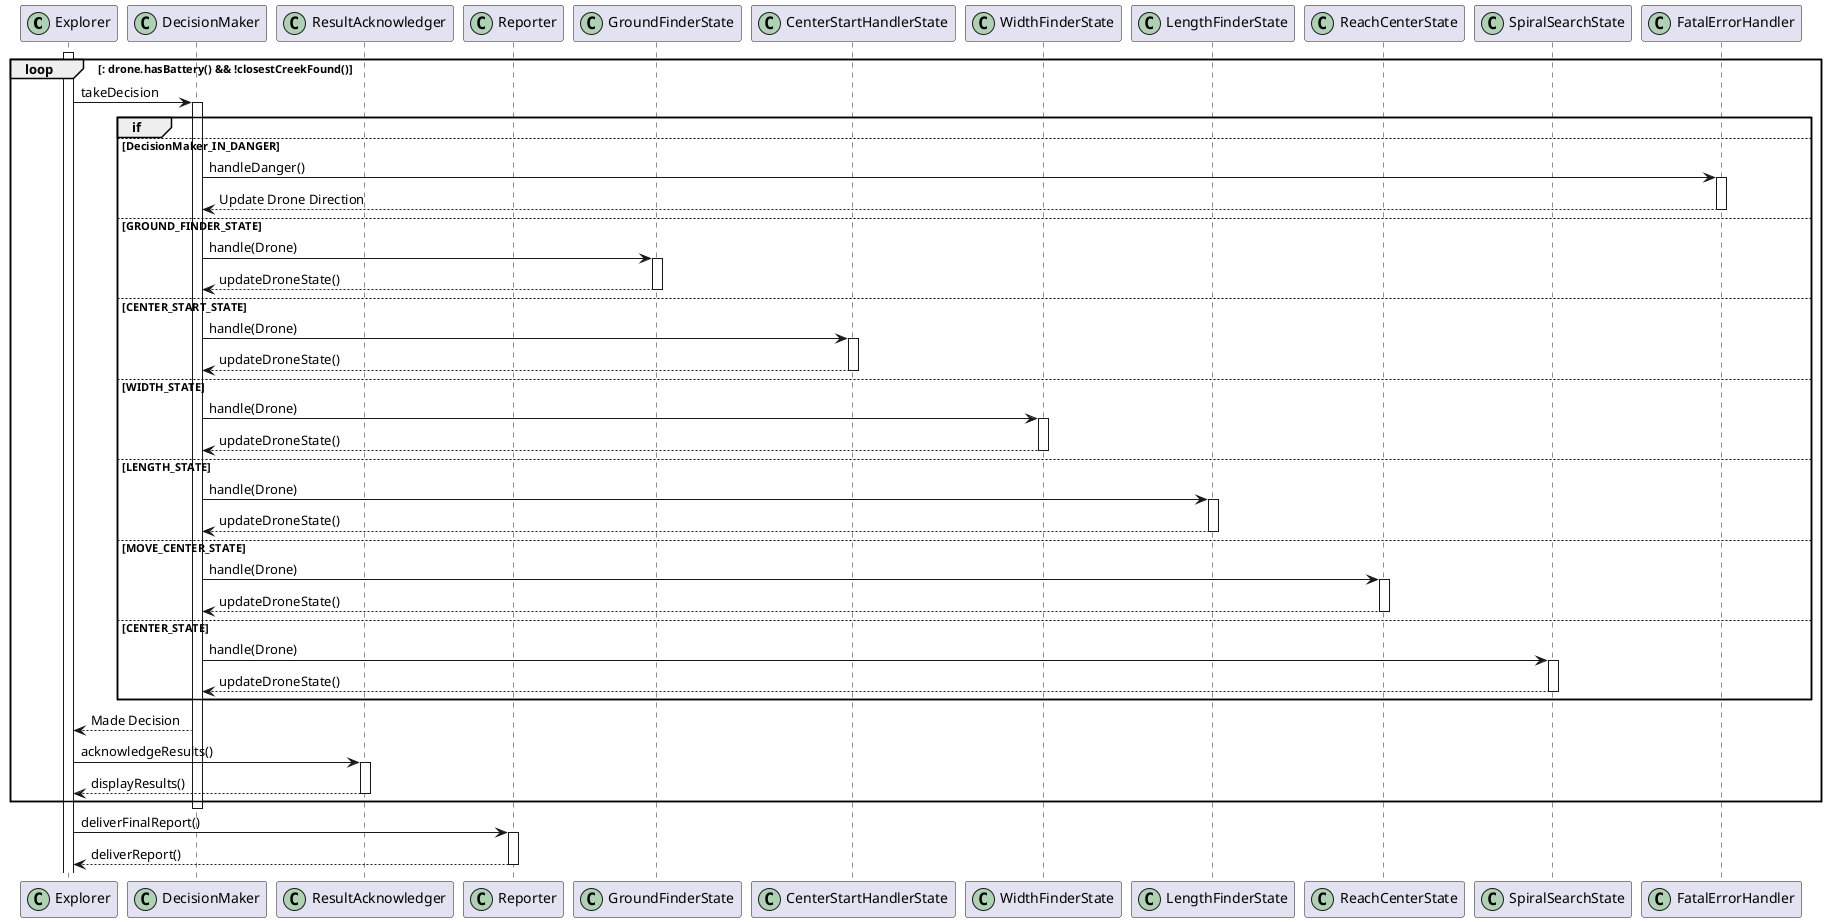 @startuml
participant Explorer << (C,#ADD1B2)>>
participant DecisionMaker << (C,#ADD1B2)>>
participant ResultAcknowledger << (C,#ADD1B2)>>
participant Reporter << (C,#ADD1B2)>>
participant GroundFinderState << (C,#ADD1B2)>>
participant CenterStartHandlerState << (C,#ADD1B2)>>
participant WidthFinderState  << (C,#ADD1B2)>>
participant LengthFinderState << (C,#ADD1B2)>>
participant ReachCenterState  << (C,#ADD1B2)>>
participant SpiralSearchState << (C,#ADD1B2)>>
participant FatalErrorHandler << (C,#ADD1B2)>>

activate Explorer
loop : drone.hasBattery() && !closestCreekFound()
Explorer -> DecisionMaker: takeDecision
activate DecisionMaker

group if 
else DecisionMaker_IN_DANGER
DecisionMaker -> FatalErrorHandler: handleDanger()
activate FatalErrorHandler
FatalErrorHandler --> DecisionMaker : Update Drone Direction
deactivate FatalErrorHandler
else GROUND_FINDER_STATE
DecisionMaker -> GroundFinderState : handle(Drone) 
activate GroundFinderState
GroundFinderState --> DecisionMaker : updateDroneState()
deactivate GroundFinderState
else CENTER_START_STATE
DecisionMaker -> CenterStartHandlerState : handle(Drone)
activate CenterStartHandlerState
CenterStartHandlerState --> DecisionMaker : updateDroneState()
deactivate CenterStartHandlerState
else WIDTH_STATE
DecisionMaker -> WidthFinderState : handle(Drone)
activate WidthFinderState
WidthFinderState --> DecisionMaker : updateDroneState()
deactivate WidthFinderState
else LENGTH_STATE
DecisionMaker -> LengthFinderState : handle(Drone)
activate LengthFinderState
LengthFinderState --> DecisionMaker : updateDroneState()
deactivate LengthFinderState
else MOVE_CENTER_STATE
DecisionMaker -> ReachCenterState : handle(Drone)
activate ReachCenterState
ReachCenterState --> DecisionMaker : updateDroneState()
deactivate ReachCenterState
else CENTER_STATE
DecisionMaker -> SpiralSearchState : handle(Drone)
activate SpiralSearchState
SpiralSearchState --> DecisionMaker : updateDroneState()
deactivate SpiralSearchState
end

DecisionMaker --> Explorer : Made Decision

Explorer -> ResultAcknowledger: acknowledgeResults()
activate ResultAcknowledger
ResultAcknowledger --> Explorer: displayResults()
deactivate ResultAcknowledger
end

deactivate DecisionMaker

Explorer -> Reporter: deliverFinalReport()
activate Reporter
Reporter --> Explorer: deliverReport()
deactivate Reporter

@enduml
